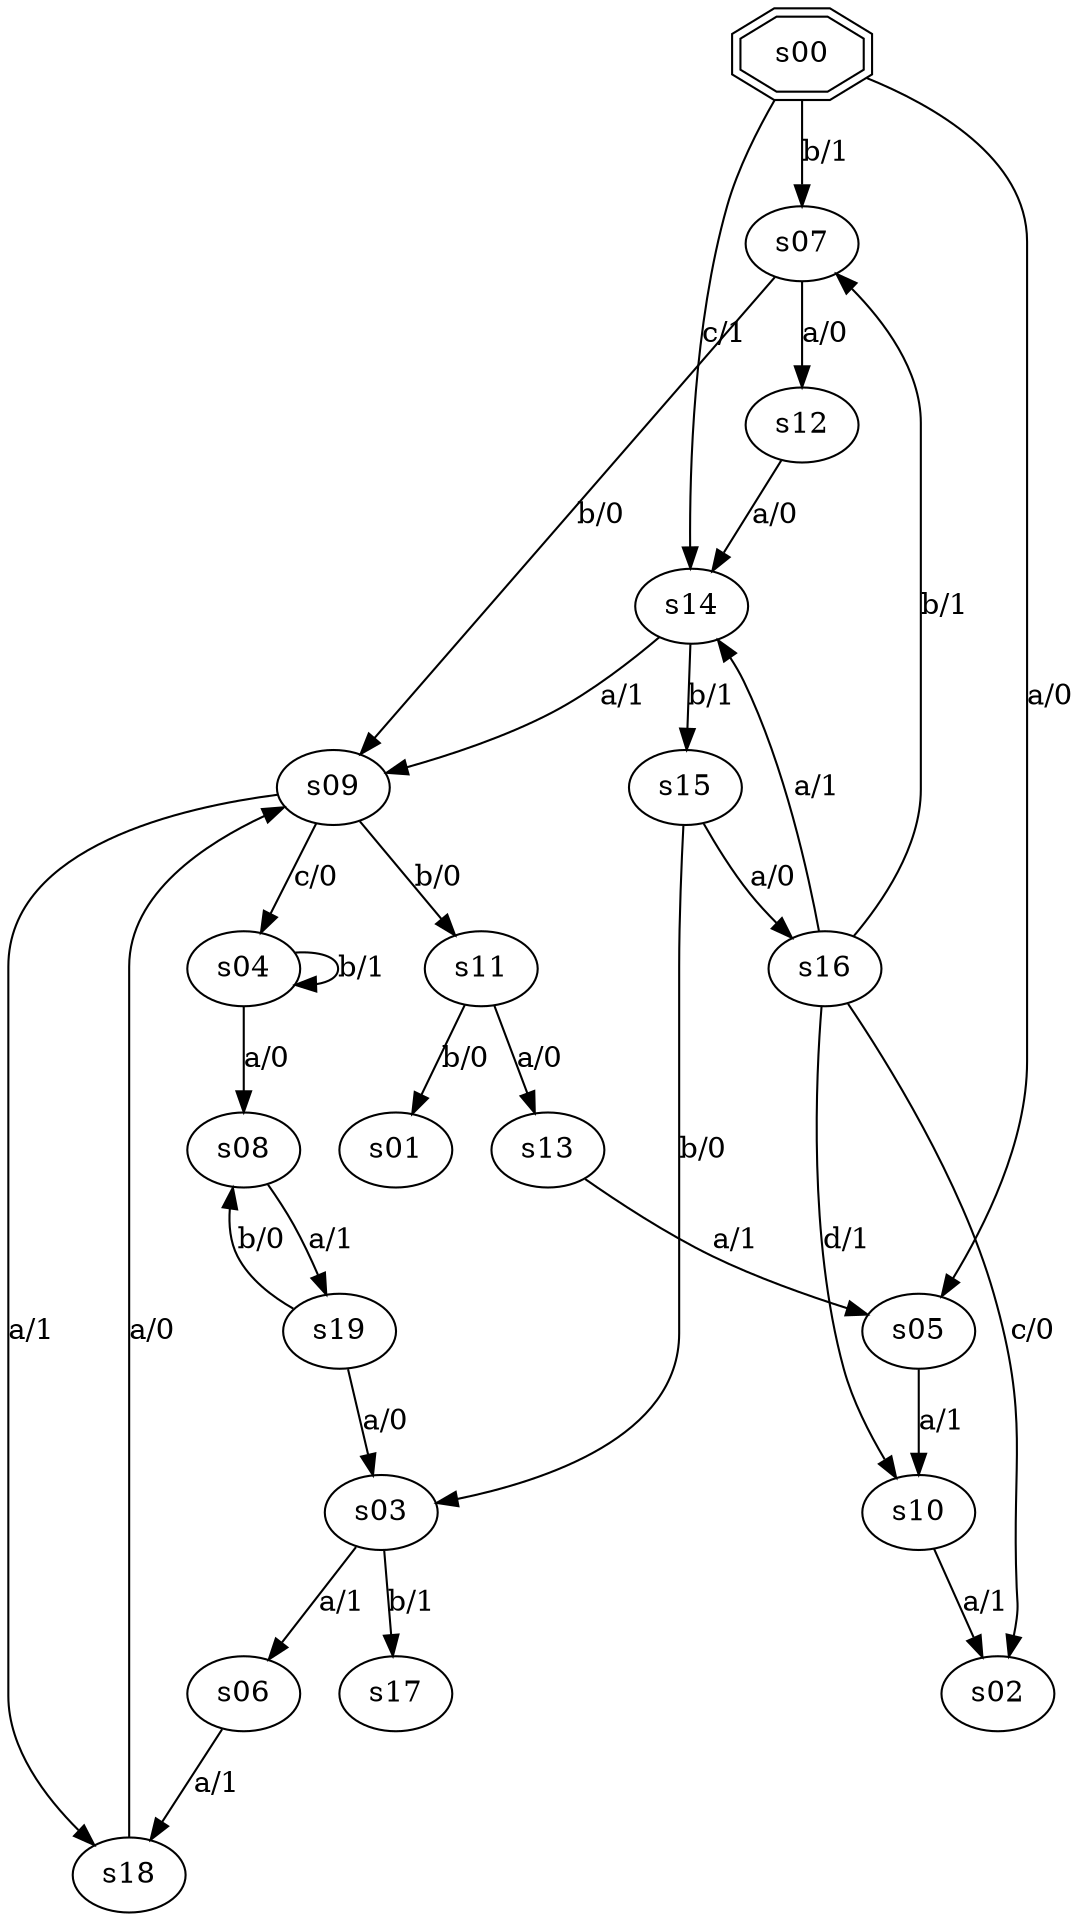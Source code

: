 digraph graph_034 {
	s00 -> s05 [label="a/0"];
	s00 -> s07 [label="b/1"];
	s00 -> s14 [label="c/1"];
	s03 -> s06 [label="a/1"];
	s03 -> s17 [label="b/1"];
	s04 -> s08 [label="a/0"];
	s04 -> s04 [label="b/1"];
	s05 -> s10 [label="a/1"];
	s06 -> s18 [label="a/1"];
	s07 -> s12 [label="a/0"];
	s07 -> s09 [label="b/0"];
	s08 -> s19 [label="a/1"];
	s09 -> s18 [label="a/1"];
	s09 -> s11 [label="b/0"];
	s09 -> s04 [label="c/0"];
	s10 -> s02 [label="a/1"];
	s11 -> s13 [label="a/0"];
	s11 -> s01 [label="b/0"];
	s12 -> s14 [label="a/0"];
	s13 -> s05 [label="a/1"];
	s14 -> s09 [label="a/1"];
	s14 -> s15 [label="b/1"];
	s15 -> s16 [label="a/0"];
	s15 -> s03 [label="b/0"];
	s16 -> s14 [label="a/1"];
	s16 -> s07 [label="b/1"];
	s16 -> s02 [label="c/0"];
	s16 -> s10 [label="d/1"];
	s18 -> s09 [label="a/0"];
	s19 -> s03 [label="a/0"];
	s19 -> s08 [label="b/0"];
	s00 [shape=doubleoctagon];
}